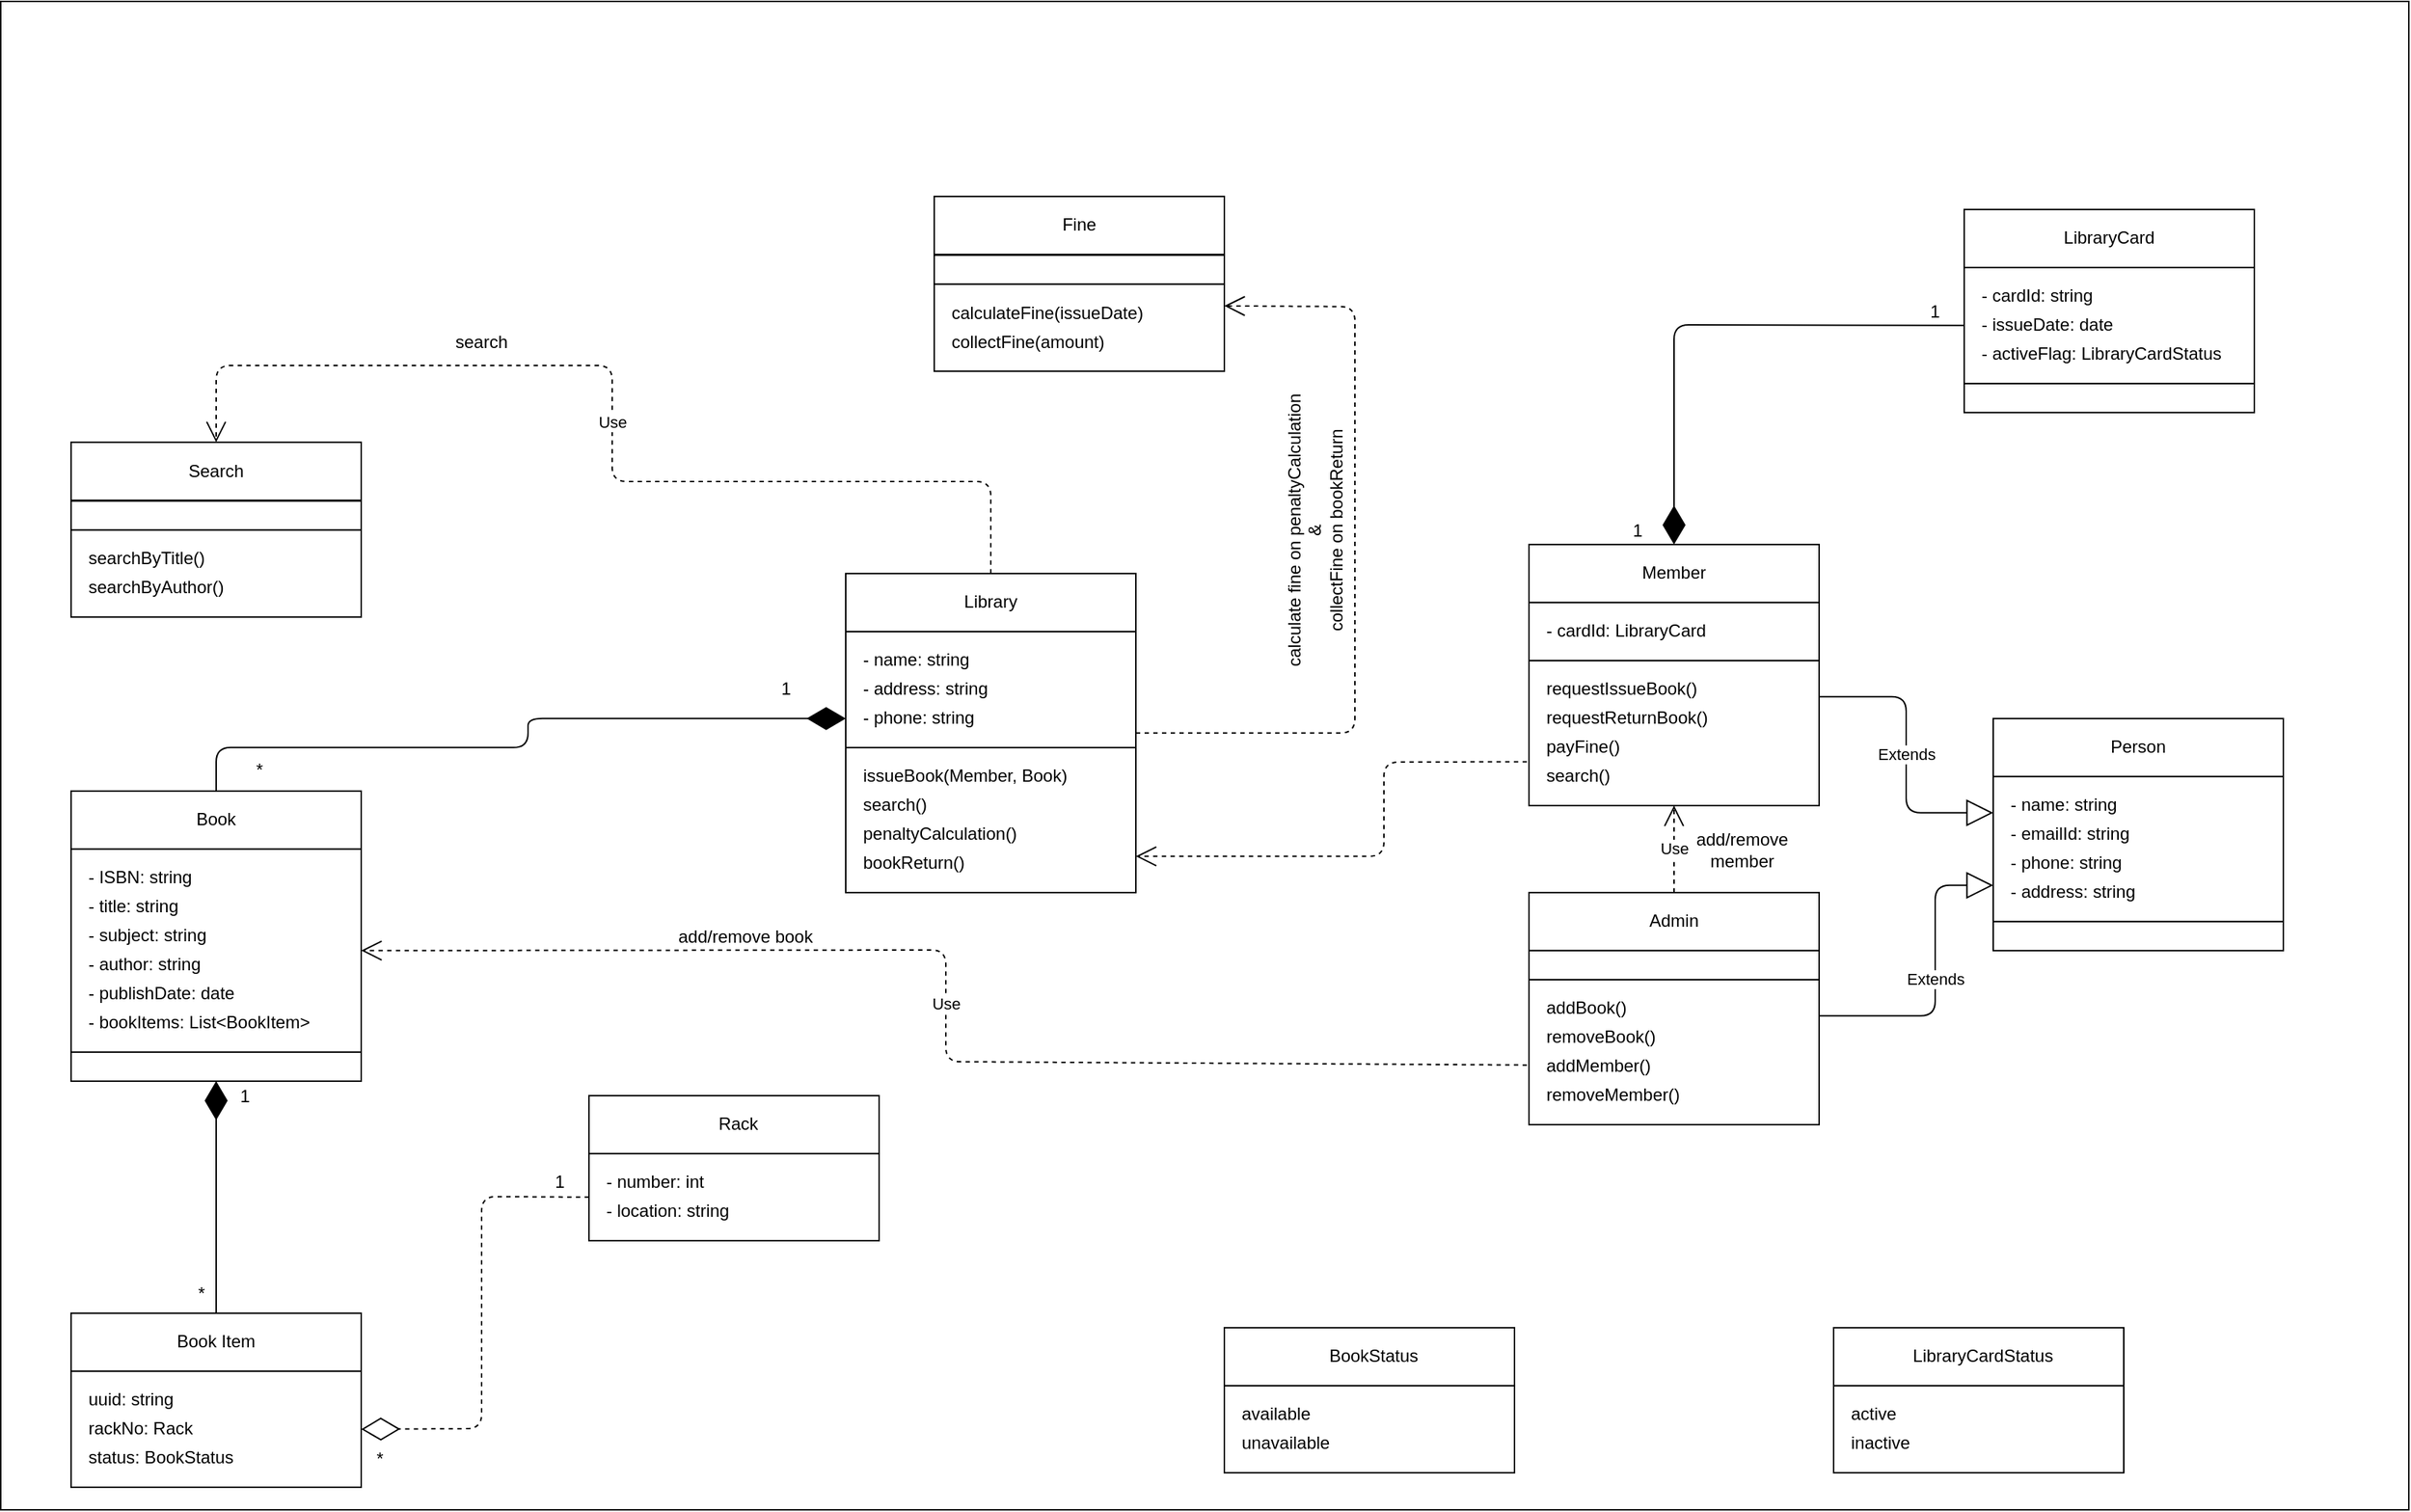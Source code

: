 <mxfile version="11.1.4" type="github"><diagram id="s7njcsF9nKdnhtoldNE7" name="Page-1"><mxGraphModel dx="1564" dy="838" grid="1" gridSize="10" guides="1" tooltips="1" connect="1" arrows="1" fold="1" page="1" pageScale="1" pageWidth="850" pageHeight="1100" math="0" shadow="0"><root><mxCell id="0"/><mxCell id="1" parent="0"/><mxCell id="EaPF-Snw_pq0vIpeS6Bb-161" value="" style="rounded=0;whiteSpace=wrap;html=1;align=left;" vertex="1" parent="1"><mxGeometry x="18.5" y="29" width="1660" height="1040" as="geometry"/></mxCell><mxCell id="EaPF-Snw_pq0vIpeS6Bb-162" value="" style="rounded=0;whiteSpace=wrap;html=1;align=left;" vertex="1" parent="1"><mxGeometry x="67" y="933.429" width="200" height="40" as="geometry"/></mxCell><mxCell id="EaPF-Snw_pq0vIpeS6Bb-163" value="Book Item" style="text;html=1;strokeColor=none;fillColor=none;align=center;verticalAlign=middle;whiteSpace=wrap;rounded=0;" vertex="1" parent="1"><mxGeometry x="122" y="943.429" width="90" height="20" as="geometry"/></mxCell><mxCell id="EaPF-Snw_pq0vIpeS6Bb-164" value="" style="rounded=0;whiteSpace=wrap;html=1;align=left;" vertex="1" parent="1"><mxGeometry x="67" y="973.429" width="200" height="80" as="geometry"/></mxCell><mxCell id="EaPF-Snw_pq0vIpeS6Bb-165" value="uuid: string" style="text;html=1;strokeColor=none;fillColor=none;align=left;verticalAlign=middle;whiteSpace=wrap;rounded=0;" vertex="1" parent="1"><mxGeometry x="77" y="983.429" width="100" height="20" as="geometry"/></mxCell><mxCell id="EaPF-Snw_pq0vIpeS6Bb-166" value="rackNo: Rack" style="text;html=1;strokeColor=none;fillColor=none;align=left;verticalAlign=middle;whiteSpace=wrap;rounded=0;" vertex="1" parent="1"><mxGeometry x="77" y="1003.429" width="120" height="20" as="geometry"/></mxCell><mxCell id="EaPF-Snw_pq0vIpeS6Bb-167" value="status: BookStatus" style="text;html=1;strokeColor=none;fillColor=none;align=left;verticalAlign=middle;whiteSpace=wrap;rounded=0;" vertex="1" parent="1"><mxGeometry x="77" y="1023.429" width="130" height="20" as="geometry"/></mxCell><mxCell id="EaPF-Snw_pq0vIpeS6Bb-168" value="" style="rounded=0;whiteSpace=wrap;html=1;align=left;" vertex="1" parent="1"><mxGeometry x="862" y="943.429" width="200" height="40" as="geometry"/></mxCell><mxCell id="EaPF-Snw_pq0vIpeS6Bb-169" value="BookStatus" style="text;html=1;strokeColor=none;fillColor=none;align=center;verticalAlign=middle;whiteSpace=wrap;rounded=0;" vertex="1" parent="1"><mxGeometry x="944.5" y="953.429" width="40" height="20" as="geometry"/></mxCell><mxCell id="EaPF-Snw_pq0vIpeS6Bb-170" value="" style="rounded=0;whiteSpace=wrap;html=1;align=left;" vertex="1" parent="1"><mxGeometry x="862" y="983.429" width="200" height="60" as="geometry"/></mxCell><mxCell id="EaPF-Snw_pq0vIpeS6Bb-171" value="available&lt;span style=&quot;font-family: &amp;#34;helvetica&amp;#34; , &amp;#34;arial&amp;#34; , sans-serif ; font-size: 0px ; white-space: nowrap&quot;&gt;%3CmxGraphModel%3E%3Croot%3E%3CmxCell%20id%3D%220%22%2F%3E%3CmxCell%20id%3D%221%22%20parent%3D%220%22%2F%3E%3CmxCell%20id%3D%222%22%20value%3D%22-%20bookItems%3A%20List%26amp%3Blt%3BBookItem%26amp%3Bgt%3B%22%20style%3D%22text%3Bhtml%3D1%3BstrokeColor%3Dnone%3BfillColor%3Dnone%3Balign%3Dleft%3BverticalAlign%3Dmiddle%3BwhiteSpace%3Dwrap%3Brounded%3D0%3B%22%20vertex%3D%221%22%20parent%3D%221%22%3E%3CmxGeometry%20x%3D%22280%22%20y%3D%22460%22%20width%3D%22160%22%20height%3D%2220%22%20as%3D%22geometry%22%2F%3E%3C%2FmxCell%3E%3C%2Froot%3E%3C%2FmxGraphModel%3E&lt;/span&gt;" style="text;html=1;strokeColor=none;fillColor=none;align=left;verticalAlign=middle;whiteSpace=wrap;rounded=0;" vertex="1" parent="1"><mxGeometry x="872" y="993.429" width="90" height="20" as="geometry"/></mxCell><mxCell id="EaPF-Snw_pq0vIpeS6Bb-172" value="unavailable&lt;span style=&quot;font-family: &amp;#34;helvetica&amp;#34; , &amp;#34;arial&amp;#34; , sans-serif ; font-size: 0px ; white-space: nowrap&quot;&gt;%3CmxGraphModel%3E%3Croot%3E%3CmxCell%20id%3D%220%22%2F%3E%3CmxCell%20id%3D%221%22%20parent%3D%220%22%2F%3E%3CmxCell%20id%3D%222%22%20value%3D%22-%20bookItems%3A%20List%26amp%3Blt%3BBookItem%26amp%3Bgt%3B%22%20style%3D%22text%3Bhtml%3D1%3BstrokeColor%3Dnone%3BfillColor%3Dnone%3Balign%3Dleft%3BverticalAlign%3Dmiddle%3BwhiteSpace%3Dwrap%3Brounded%3D0%3B%22%20vertex%3D%221%22%20parent%3D%221%22%3E%3CmxGeometry%20x%3D%22280%22%20y%3D%22460%22%20width%3D%22160%22%20height%3D%2220%22%20as%3D%22geometry%22%2F%3E%3C%2FmxCell%3E%3C%2Froot%3E%3C%2FmxGraphModel%3E&lt;/span&gt;" style="text;html=1;strokeColor=none;fillColor=none;align=left;verticalAlign=middle;whiteSpace=wrap;rounded=0;" vertex="1" parent="1"><mxGeometry x="872" y="1013.429" width="90" height="20" as="geometry"/></mxCell><mxCell id="EaPF-Snw_pq0vIpeS6Bb-173" value="" style="rounded=0;whiteSpace=wrap;html=1;align=left;" vertex="1" parent="1"><mxGeometry x="601" y="543.429" width="200" height="100" as="geometry"/></mxCell><mxCell id="EaPF-Snw_pq0vIpeS6Bb-174" value="" style="rounded=0;whiteSpace=wrap;html=1;align=center;" vertex="1" parent="1"><mxGeometry x="601" y="463.429" width="200" height="80" as="geometry"/></mxCell><mxCell id="EaPF-Snw_pq0vIpeS6Bb-175" value="- name: string" style="text;html=1;strokeColor=none;fillColor=none;align=left;verticalAlign=middle;whiteSpace=wrap;rounded=0;" vertex="1" parent="1"><mxGeometry x="611" y="473.429" width="110" height="20" as="geometry"/></mxCell><mxCell id="EaPF-Snw_pq0vIpeS6Bb-176" value="issueBook(Member, Book)" style="text;html=1;strokeColor=none;fillColor=none;align=left;verticalAlign=middle;whiteSpace=wrap;rounded=0;" vertex="1" parent="1"><mxGeometry x="611" y="553.429" width="180" height="20" as="geometry"/></mxCell><mxCell id="EaPF-Snw_pq0vIpeS6Bb-177" value="search()" style="text;html=1;strokeColor=none;fillColor=none;align=left;verticalAlign=middle;whiteSpace=wrap;rounded=0;" vertex="1" parent="1"><mxGeometry x="611" y="573.429" width="180" height="20" as="geometry"/></mxCell><mxCell id="EaPF-Snw_pq0vIpeS6Bb-178" value="penaltyCalculation()" style="text;html=1;strokeColor=none;fillColor=none;align=left;verticalAlign=middle;whiteSpace=wrap;rounded=0;" vertex="1" parent="1"><mxGeometry x="611" y="593.429" width="180" height="20" as="geometry"/></mxCell><mxCell id="EaPF-Snw_pq0vIpeS6Bb-179" value="- address: string" style="text;html=1;strokeColor=none;fillColor=none;align=left;verticalAlign=middle;whiteSpace=wrap;rounded=0;" vertex="1" parent="1"><mxGeometry x="611" y="493.429" width="110" height="20" as="geometry"/></mxCell><mxCell id="EaPF-Snw_pq0vIpeS6Bb-180" value="- phone: string" style="text;html=1;strokeColor=none;fillColor=none;align=left;verticalAlign=middle;whiteSpace=wrap;rounded=0;" vertex="1" parent="1"><mxGeometry x="611" y="513.429" width="110" height="20" as="geometry"/></mxCell><mxCell id="EaPF-Snw_pq0vIpeS6Bb-181" value="" style="rounded=0;whiteSpace=wrap;html=1;align=left;" vertex="1" parent="1"><mxGeometry x="601" y="423.429" width="200" height="40" as="geometry"/></mxCell><mxCell id="EaPF-Snw_pq0vIpeS6Bb-182" value="Library" style="text;html=1;strokeColor=none;fillColor=none;align=center;verticalAlign=middle;whiteSpace=wrap;rounded=0;" vertex="1" parent="1"><mxGeometry x="681" y="433.429" width="40" height="20" as="geometry"/></mxCell><mxCell id="EaPF-Snw_pq0vIpeS6Bb-183" value="bookReturn()" style="text;html=1;strokeColor=none;fillColor=none;align=left;verticalAlign=middle;whiteSpace=wrap;rounded=0;" vertex="1" parent="1"><mxGeometry x="611" y="613.429" width="180" height="20" as="geometry"/></mxCell><mxCell id="EaPF-Snw_pq0vIpeS6Bb-184" value="" style="rounded=0;whiteSpace=wrap;html=1;align=left;" vertex="1" parent="1"><mxGeometry x="1392" y="523.429" width="200" height="40" as="geometry"/></mxCell><mxCell id="EaPF-Snw_pq0vIpeS6Bb-185" value="" style="rounded=0;whiteSpace=wrap;html=1;align=left;" vertex="1" parent="1"><mxGeometry x="1392" y="563.429" width="200" height="100" as="geometry"/></mxCell><mxCell id="EaPF-Snw_pq0vIpeS6Bb-186" value="" style="rounded=0;whiteSpace=wrap;html=1;align=left;" vertex="1" parent="1"><mxGeometry x="1392" y="663.429" width="200" height="20" as="geometry"/></mxCell><mxCell id="EaPF-Snw_pq0vIpeS6Bb-187" value="Person" style="text;html=1;strokeColor=none;fillColor=none;align=center;verticalAlign=middle;whiteSpace=wrap;rounded=0;" vertex="1" parent="1"><mxGeometry x="1472" y="533.429" width="40" height="20" as="geometry"/></mxCell><mxCell id="EaPF-Snw_pq0vIpeS6Bb-188" value="- name: string" style="text;html=1;strokeColor=none;fillColor=none;align=left;verticalAlign=middle;whiteSpace=wrap;rounded=0;" vertex="1" parent="1"><mxGeometry x="1402" y="573.429" width="160" height="20" as="geometry"/></mxCell><mxCell id="EaPF-Snw_pq0vIpeS6Bb-189" value="- emailId: string" style="text;html=1;strokeColor=none;fillColor=none;align=left;verticalAlign=middle;whiteSpace=wrap;rounded=0;" vertex="1" parent="1"><mxGeometry x="1402" y="593.429" width="160" height="20" as="geometry"/></mxCell><mxCell id="EaPF-Snw_pq0vIpeS6Bb-190" value="- phone: string" style="text;html=1;strokeColor=none;fillColor=none;align=left;verticalAlign=middle;whiteSpace=wrap;rounded=0;" vertex="1" parent="1"><mxGeometry x="1402" y="613.429" width="160" height="20" as="geometry"/></mxCell><mxCell id="EaPF-Snw_pq0vIpeS6Bb-191" value="- address: string" style="text;html=1;strokeColor=none;fillColor=none;align=left;verticalAlign=middle;whiteSpace=wrap;rounded=0;" vertex="1" parent="1"><mxGeometry x="1402" y="633.429" width="160" height="20" as="geometry"/></mxCell><mxCell id="EaPF-Snw_pq0vIpeS6Bb-192" value="" style="rounded=0;whiteSpace=wrap;html=1;align=left;" vertex="1" parent="1"><mxGeometry x="1072" y="403.429" width="200" height="40" as="geometry"/></mxCell><mxCell id="EaPF-Snw_pq0vIpeS6Bb-193" value="" style="rounded=0;whiteSpace=wrap;html=1;align=left;" vertex="1" parent="1"><mxGeometry x="1072" y="483.429" width="200" height="100" as="geometry"/></mxCell><mxCell id="EaPF-Snw_pq0vIpeS6Bb-194" value="" style="rounded=0;whiteSpace=wrap;html=1;align=left;" vertex="1" parent="1"><mxGeometry x="1072" y="443.429" width="200" height="40" as="geometry"/></mxCell><mxCell id="EaPF-Snw_pq0vIpeS6Bb-195" value="Member" style="text;html=1;strokeColor=none;fillColor=none;align=center;verticalAlign=middle;whiteSpace=wrap;rounded=0;" vertex="1" parent="1"><mxGeometry x="1152" y="413.429" width="40" height="20" as="geometry"/></mxCell><mxCell id="EaPF-Snw_pq0vIpeS6Bb-196" value="- cardId: LibraryCard" style="text;html=1;strokeColor=none;fillColor=none;align=left;verticalAlign=middle;whiteSpace=wrap;rounded=0;" vertex="1" parent="1"><mxGeometry x="1082" y="453.429" width="170" height="20" as="geometry"/></mxCell><mxCell id="EaPF-Snw_pq0vIpeS6Bb-197" value="requestIssueBook()" style="text;html=1;strokeColor=none;fillColor=none;align=left;verticalAlign=middle;whiteSpace=wrap;rounded=0;" vertex="1" parent="1"><mxGeometry x="1082" y="493.429" width="170" height="20" as="geometry"/></mxCell><mxCell id="EaPF-Snw_pq0vIpeS6Bb-198" value="requestReturnBook()" style="text;html=1;strokeColor=none;fillColor=none;align=left;verticalAlign=middle;whiteSpace=wrap;rounded=0;" vertex="1" parent="1"><mxGeometry x="1082" y="513.429" width="170" height="20" as="geometry"/></mxCell><mxCell id="EaPF-Snw_pq0vIpeS6Bb-199" value="payFine()" style="text;html=1;strokeColor=none;fillColor=none;align=left;verticalAlign=middle;whiteSpace=wrap;rounded=0;" vertex="1" parent="1"><mxGeometry x="1082" y="533.429" width="170" height="20" as="geometry"/></mxCell><mxCell id="EaPF-Snw_pq0vIpeS6Bb-200" value="search()" style="text;html=1;strokeColor=none;fillColor=none;align=left;verticalAlign=middle;whiteSpace=wrap;rounded=0;" vertex="1" parent="1"><mxGeometry x="1082" y="553.429" width="170" height="20" as="geometry"/></mxCell><mxCell id="EaPF-Snw_pq0vIpeS6Bb-201" value="" style="rounded=0;whiteSpace=wrap;html=1;align=left;" vertex="1" parent="1"><mxGeometry x="1072" y="643.429" width="200" height="40" as="geometry"/></mxCell><mxCell id="EaPF-Snw_pq0vIpeS6Bb-202" value="" style="rounded=0;whiteSpace=wrap;html=1;align=left;" vertex="1" parent="1"><mxGeometry x="1072" y="703.429" width="200" height="100" as="geometry"/></mxCell><mxCell id="EaPF-Snw_pq0vIpeS6Bb-203" value="" style="rounded=0;whiteSpace=wrap;html=1;align=left;" vertex="1" parent="1"><mxGeometry x="1072" y="683.429" width="200" height="20" as="geometry"/></mxCell><mxCell id="EaPF-Snw_pq0vIpeS6Bb-204" value="Admin" style="text;html=1;strokeColor=none;fillColor=none;align=center;verticalAlign=middle;whiteSpace=wrap;rounded=0;" vertex="1" parent="1"><mxGeometry x="1152" y="653.429" width="40" height="20" as="geometry"/></mxCell><mxCell id="EaPF-Snw_pq0vIpeS6Bb-205" value="addBook()" style="text;html=1;strokeColor=none;fillColor=none;align=left;verticalAlign=middle;whiteSpace=wrap;rounded=0;" vertex="1" parent="1"><mxGeometry x="1082" y="713.429" width="170" height="20" as="geometry"/></mxCell><mxCell id="EaPF-Snw_pq0vIpeS6Bb-206" value="removeBook()" style="text;html=1;strokeColor=none;fillColor=none;align=left;verticalAlign=middle;whiteSpace=wrap;rounded=0;" vertex="1" parent="1"><mxGeometry x="1082" y="733.429" width="170" height="20" as="geometry"/></mxCell><mxCell id="EaPF-Snw_pq0vIpeS6Bb-207" value="addMember()" style="text;html=1;strokeColor=none;fillColor=none;align=left;verticalAlign=middle;whiteSpace=wrap;rounded=0;" vertex="1" parent="1"><mxGeometry x="1082" y="753.429" width="170" height="20" as="geometry"/></mxCell><mxCell id="EaPF-Snw_pq0vIpeS6Bb-208" value="removeMember()" style="text;html=1;strokeColor=none;fillColor=none;align=left;verticalAlign=middle;whiteSpace=wrap;rounded=0;" vertex="1" parent="1"><mxGeometry x="1082" y="773.429" width="170" height="20" as="geometry"/></mxCell><mxCell id="EaPF-Snw_pq0vIpeS6Bb-209" value="" style="rounded=0;whiteSpace=wrap;html=1;align=left;" vertex="1" parent="1"><mxGeometry x="1372" y="292.429" width="200" height="20" as="geometry"/></mxCell><mxCell id="EaPF-Snw_pq0vIpeS6Bb-210" value="" style="rounded=0;whiteSpace=wrap;html=1;align=center;" vertex="1" parent="1"><mxGeometry x="1372" y="212.429" width="200" height="80" as="geometry"/></mxCell><mxCell id="EaPF-Snw_pq0vIpeS6Bb-211" value="- cardId: string" style="text;html=1;strokeColor=none;fillColor=none;align=left;verticalAlign=middle;whiteSpace=wrap;rounded=0;" vertex="1" parent="1"><mxGeometry x="1382" y="222.429" width="110" height="20" as="geometry"/></mxCell><mxCell id="EaPF-Snw_pq0vIpeS6Bb-212" value="- issueDate: date" style="text;html=1;strokeColor=none;fillColor=none;align=left;verticalAlign=middle;whiteSpace=wrap;rounded=0;" vertex="1" parent="1"><mxGeometry x="1382" y="242.429" width="110" height="20" as="geometry"/></mxCell><mxCell id="EaPF-Snw_pq0vIpeS6Bb-213" value="- activeFlag: LibraryCardStatus" style="text;html=1;strokeColor=none;fillColor=none;align=left;verticalAlign=middle;whiteSpace=wrap;rounded=0;" vertex="1" parent="1"><mxGeometry x="1382" y="262.429" width="180" height="20" as="geometry"/></mxCell><mxCell id="EaPF-Snw_pq0vIpeS6Bb-214" value="" style="rounded=0;whiteSpace=wrap;html=1;align=left;" vertex="1" parent="1"><mxGeometry x="1372" y="172.429" width="200" height="40" as="geometry"/></mxCell><mxCell id="EaPF-Snw_pq0vIpeS6Bb-215" value="LibraryCard" style="text;html=1;strokeColor=none;fillColor=none;align=center;verticalAlign=middle;whiteSpace=wrap;rounded=0;" vertex="1" parent="1"><mxGeometry x="1427" y="182.429" width="90" height="20" as="geometry"/></mxCell><mxCell id="EaPF-Snw_pq0vIpeS6Bb-216" value="" style="rounded=0;whiteSpace=wrap;html=1;align=left;" vertex="1" parent="1"><mxGeometry x="1282" y="943.429" width="200" height="40" as="geometry"/></mxCell><mxCell id="EaPF-Snw_pq0vIpeS6Bb-217" value="LibraryCardStatus" style="text;html=1;strokeColor=none;fillColor=none;align=center;verticalAlign=middle;whiteSpace=wrap;rounded=0;" vertex="1" parent="1"><mxGeometry x="1364.5" y="953.429" width="40" height="20" as="geometry"/></mxCell><mxCell id="EaPF-Snw_pq0vIpeS6Bb-218" value="" style="rounded=0;whiteSpace=wrap;html=1;align=left;" vertex="1" parent="1"><mxGeometry x="1282" y="983.429" width="200" height="60" as="geometry"/></mxCell><mxCell id="EaPF-Snw_pq0vIpeS6Bb-219" value="active" style="text;html=1;strokeColor=none;fillColor=none;align=left;verticalAlign=middle;whiteSpace=wrap;rounded=0;" vertex="1" parent="1"><mxGeometry x="1292" y="993.429" width="90" height="20" as="geometry"/></mxCell><mxCell id="EaPF-Snw_pq0vIpeS6Bb-220" value="inactive" style="text;html=1;strokeColor=none;fillColor=none;align=left;verticalAlign=middle;whiteSpace=wrap;rounded=0;" vertex="1" parent="1"><mxGeometry x="1292" y="1013.429" width="90" height="20" as="geometry"/></mxCell><mxCell id="EaPF-Snw_pq0vIpeS6Bb-221" value="" style="rounded=0;whiteSpace=wrap;html=1;align=left;" vertex="1" parent="1"><mxGeometry x="67" y="573.429" width="200" height="40" as="geometry"/></mxCell><mxCell id="EaPF-Snw_pq0vIpeS6Bb-222" value="Book" style="text;html=1;strokeColor=none;fillColor=none;align=center;verticalAlign=middle;whiteSpace=wrap;rounded=0;" vertex="1" parent="1"><mxGeometry x="147" y="583.429" width="40" height="20" as="geometry"/></mxCell><mxCell id="EaPF-Snw_pq0vIpeS6Bb-223" value="" style="rounded=0;whiteSpace=wrap;html=1;align=left;" vertex="1" parent="1"><mxGeometry x="67" y="613.429" width="200" height="140" as="geometry"/></mxCell><mxCell id="EaPF-Snw_pq0vIpeS6Bb-224" value="- ISBN: string" style="text;html=1;strokeColor=none;fillColor=none;align=left;verticalAlign=middle;whiteSpace=wrap;rounded=0;" vertex="1" parent="1"><mxGeometry x="77" y="623.429" width="140" height="20" as="geometry"/></mxCell><mxCell id="EaPF-Snw_pq0vIpeS6Bb-225" value="- title: string" style="text;html=1;strokeColor=none;fillColor=none;align=left;verticalAlign=middle;whiteSpace=wrap;rounded=0;" vertex="1" parent="1"><mxGeometry x="77" y="643.429" width="110" height="20" as="geometry"/></mxCell><mxCell id="EaPF-Snw_pq0vIpeS6Bb-226" value="- subject: string&lt;br&gt;" style="text;html=1;strokeColor=none;fillColor=none;align=left;verticalAlign=middle;whiteSpace=wrap;rounded=0;" vertex="1" parent="1"><mxGeometry x="77" y="663.429" width="150" height="20" as="geometry"/></mxCell><mxCell id="EaPF-Snw_pq0vIpeS6Bb-227" value="- author: string" style="text;html=1;strokeColor=none;fillColor=none;align=left;verticalAlign=middle;whiteSpace=wrap;rounded=0;" vertex="1" parent="1"><mxGeometry x="77" y="683.429" width="100" height="20" as="geometry"/></mxCell><mxCell id="EaPF-Snw_pq0vIpeS6Bb-228" value="- publishDate: date" style="text;html=1;strokeColor=none;fillColor=none;align=left;verticalAlign=middle;whiteSpace=wrap;rounded=0;" vertex="1" parent="1"><mxGeometry x="77" y="703.429" width="140" height="20" as="geometry"/></mxCell><mxCell id="EaPF-Snw_pq0vIpeS6Bb-229" value="- bookItems: List&amp;lt;BookItem&amp;gt;" style="text;html=1;strokeColor=none;fillColor=none;align=left;verticalAlign=middle;whiteSpace=wrap;rounded=0;" vertex="1" parent="1"><mxGeometry x="77" y="723.429" width="160" height="20" as="geometry"/></mxCell><mxCell id="EaPF-Snw_pq0vIpeS6Bb-230" value="" style="rounded=0;whiteSpace=wrap;html=1;align=left;" vertex="1" parent="1"><mxGeometry x="67" y="753.429" width="200" height="20" as="geometry"/></mxCell><mxCell id="EaPF-Snw_pq0vIpeS6Bb-231" value="" style="rounded=0;whiteSpace=wrap;html=1;align=left;" vertex="1" parent="1"><mxGeometry x="67" y="332.929" width="200" height="40" as="geometry"/></mxCell><mxCell id="EaPF-Snw_pq0vIpeS6Bb-232" value="Search" style="text;html=1;strokeColor=none;fillColor=none;align=center;verticalAlign=middle;whiteSpace=wrap;rounded=0;" vertex="1" parent="1"><mxGeometry x="147" y="342.929" width="40" height="20" as="geometry"/></mxCell><mxCell id="EaPF-Snw_pq0vIpeS6Bb-233" value="" style="rounded=0;whiteSpace=wrap;html=1;align=left;" vertex="1" parent="1"><mxGeometry x="67" y="373.429" width="200" height="20" as="geometry"/></mxCell><mxCell id="EaPF-Snw_pq0vIpeS6Bb-234" value="" style="rounded=0;whiteSpace=wrap;html=1;align=left;" vertex="1" parent="1"><mxGeometry x="67" y="393.429" width="200" height="60" as="geometry"/></mxCell><mxCell id="EaPF-Snw_pq0vIpeS6Bb-235" value="searchByTitle()" style="text;html=1;strokeColor=none;fillColor=none;align=left;verticalAlign=middle;whiteSpace=wrap;rounded=0;" vertex="1" parent="1"><mxGeometry x="77" y="403.429" width="140" height="20" as="geometry"/></mxCell><mxCell id="EaPF-Snw_pq0vIpeS6Bb-236" value="searchByAuthor()" style="text;html=1;strokeColor=none;fillColor=none;align=left;verticalAlign=middle;whiteSpace=wrap;rounded=0;" vertex="1" parent="1"><mxGeometry x="77" y="423.429" width="140" height="20" as="geometry"/></mxCell><mxCell id="EaPF-Snw_pq0vIpeS6Bb-237" value="" style="rounded=0;whiteSpace=wrap;html=1;align=left;" vertex="1" parent="1"><mxGeometry x="662.0" y="163.429" width="200" height="40" as="geometry"/></mxCell><mxCell id="EaPF-Snw_pq0vIpeS6Bb-238" value="Fine" style="text;html=1;strokeColor=none;fillColor=none;align=center;verticalAlign=middle;whiteSpace=wrap;rounded=0;" vertex="1" parent="1"><mxGeometry x="742.0" y="173.429" width="40" height="20" as="geometry"/></mxCell><mxCell id="EaPF-Snw_pq0vIpeS6Bb-239" value="" style="rounded=0;whiteSpace=wrap;html=1;align=left;" vertex="1" parent="1"><mxGeometry x="662.0" y="203.929" width="200" height="20" as="geometry"/></mxCell><mxCell id="EaPF-Snw_pq0vIpeS6Bb-240" value="" style="rounded=0;whiteSpace=wrap;html=1;align=left;" vertex="1" parent="1"><mxGeometry x="662.0" y="223.929" width="200" height="60" as="geometry"/></mxCell><mxCell id="EaPF-Snw_pq0vIpeS6Bb-241" value="calculateFine(issueDate)" style="text;html=1;strokeColor=none;fillColor=none;align=left;verticalAlign=middle;whiteSpace=wrap;rounded=0;" vertex="1" parent="1"><mxGeometry x="672.0" y="233.929" width="140" height="20" as="geometry"/></mxCell><mxCell id="EaPF-Snw_pq0vIpeS6Bb-242" value="collectFine(amount)" style="text;html=1;strokeColor=none;fillColor=none;align=left;verticalAlign=middle;whiteSpace=wrap;rounded=0;" vertex="1" parent="1"><mxGeometry x="672.0" y="253.929" width="140" height="20" as="geometry"/></mxCell><mxCell id="EaPF-Snw_pq0vIpeS6Bb-243" value="Extends" style="endArrow=block;endSize=16;endFill=0;html=1;entryX=0;entryY=0.25;entryDx=0;entryDy=0;exitX=1;exitY=0.25;exitDx=0;exitDy=0;" edge="1" parent="1" source="EaPF-Snw_pq0vIpeS6Bb-193" target="EaPF-Snw_pq0vIpeS6Bb-185"><mxGeometry width="160" relative="1" as="geometry"><mxPoint x="1312" y="513.429" as="sourcePoint"/><mxPoint x="1372" y="613.429" as="targetPoint"/><Array as="points"><mxPoint x="1332" y="508.429"/><mxPoint x="1332" y="588.429"/></Array></mxGeometry></mxCell><mxCell id="EaPF-Snw_pq0vIpeS6Bb-244" value="Extends" style="endArrow=block;endSize=16;endFill=0;html=1;exitX=1;exitY=0.25;exitDx=0;exitDy=0;entryX=0;entryY=0.75;entryDx=0;entryDy=0;" edge="1" parent="1" source="EaPF-Snw_pq0vIpeS6Bb-202" target="EaPF-Snw_pq0vIpeS6Bb-185"><mxGeometry width="160" relative="1" as="geometry"><mxPoint x="1282" y="733.429" as="sourcePoint"/><mxPoint x="1352" y="613.429" as="targetPoint"/><Array as="points"><mxPoint x="1352" y="728.429"/><mxPoint x="1352" y="638.429"/></Array></mxGeometry></mxCell><mxCell id="EaPF-Snw_pq0vIpeS6Bb-245" value="" style="endArrow=diamondThin;endFill=1;endSize=24;html=1;entryX=0.5;entryY=0;entryDx=0;entryDy=0;exitX=0;exitY=0.5;exitDx=0;exitDy=0;" edge="1" parent="1" target="EaPF-Snw_pq0vIpeS6Bb-192" source="EaPF-Snw_pq0vIpeS6Bb-210"><mxGeometry width="160" relative="1" as="geometry"><mxPoint x="1332" y="183.429" as="sourcePoint"/><mxPoint x="1292" y="283.429" as="targetPoint"/><Array as="points"><mxPoint x="1172" y="252"/></Array></mxGeometry></mxCell><mxCell id="EaPF-Snw_pq0vIpeS6Bb-246" value="" style="endArrow=diamondThin;endFill=1;endSize=24;html=1;entryX=0.5;entryY=1;entryDx=0;entryDy=0;exitX=0.5;exitY=0;exitDx=0;exitDy=0;" edge="1" parent="1" source="EaPF-Snw_pq0vIpeS6Bb-162" target="EaPF-Snw_pq0vIpeS6Bb-230"><mxGeometry width="160" relative="1" as="geometry"><mxPoint x="297" y="803.429" as="sourcePoint"/><mxPoint x="527.0" y="583.429" as="targetPoint"/></mxGeometry></mxCell><mxCell id="EaPF-Snw_pq0vIpeS6Bb-247" value="" style="endArrow=open;endFill=1;endSize=12;html=1;entryX=1;entryY=0.25;entryDx=0;entryDy=0;dashed=1;" edge="1" parent="1" target="EaPF-Snw_pq0vIpeS6Bb-240"><mxGeometry width="160" relative="1" as="geometry"><mxPoint x="801" y="533.429" as="sourcePoint"/><mxPoint x="932" y="183.429" as="targetPoint"/><Array as="points"><mxPoint x="952" y="533.429"/><mxPoint x="952" y="239.429"/></Array></mxGeometry></mxCell><mxCell id="EaPF-Snw_pq0vIpeS6Bb-248" value="calculate fine on penaltyCalculation&lt;br&gt;&amp;amp;&lt;br&gt;collectFine on bookReturn" style="text;html=1;strokeColor=none;fillColor=none;align=center;verticalAlign=middle;whiteSpace=wrap;rounded=0;rotation=-90;" vertex="1" parent="1"><mxGeometry x="829" y="383.429" width="192" height="20" as="geometry"/></mxCell><mxCell id="EaPF-Snw_pq0vIpeS6Bb-249" value="" style="endArrow=open;endFill=1;endSize=12;html=1;exitX=-0.007;exitY=0.698;exitDx=0;exitDy=0;exitPerimeter=0;entryX=1;entryY=0.75;entryDx=0;entryDy=0;dashed=1;" edge="1" parent="1" source="EaPF-Snw_pq0vIpeS6Bb-193" target="EaPF-Snw_pq0vIpeS6Bb-173"><mxGeometry width="160" relative="1" as="geometry"><mxPoint x="821" y="553.429" as="sourcePoint"/><mxPoint x="832" y="574.095" as="targetPoint"/><Array as="points"><mxPoint x="972" y="553.429"/><mxPoint x="972" y="618.429"/></Array></mxGeometry></mxCell><mxCell id="EaPF-Snw_pq0vIpeS6Bb-250" value="" style="endArrow=diamondThin;endFill=1;endSize=24;html=1;entryX=0;entryY=0.75;entryDx=0;entryDy=0;exitX=0.5;exitY=0;exitDx=0;exitDy=0;" edge="1" parent="1" source="EaPF-Snw_pq0vIpeS6Bb-221" target="EaPF-Snw_pq0vIpeS6Bb-174"><mxGeometry width="160" relative="1" as="geometry"><mxPoint x="412.0" y="683.429" as="sourcePoint"/><mxPoint x="412.0" y="523.429" as="targetPoint"/><Array as="points"><mxPoint x="167" y="543.429"/><mxPoint x="382" y="543.429"/><mxPoint x="382" y="523.429"/></Array></mxGeometry></mxCell><mxCell id="EaPF-Snw_pq0vIpeS6Bb-252" value="search" style="text;html=1;strokeColor=none;fillColor=none;align=center;verticalAlign=middle;whiteSpace=wrap;rounded=0;" vertex="1" parent="1"><mxGeometry x="330" y="253.929" width="40" height="20" as="geometry"/></mxCell><mxCell id="EaPF-Snw_pq0vIpeS6Bb-253" value="1" style="text;html=1;strokeColor=none;fillColor=none;align=center;verticalAlign=middle;whiteSpace=wrap;rounded=0;" vertex="1" parent="1"><mxGeometry x="540" y="493" width="40" height="20" as="geometry"/></mxCell><mxCell id="EaPF-Snw_pq0vIpeS6Bb-254" value="*" style="text;html=1;strokeColor=none;fillColor=none;align=center;verticalAlign=middle;whiteSpace=wrap;rounded=0;" vertex="1" parent="1"><mxGeometry x="177" y="549" width="40" height="20" as="geometry"/></mxCell><mxCell id="EaPF-Snw_pq0vIpeS6Bb-255" value="1" style="text;html=1;strokeColor=none;fillColor=none;align=center;verticalAlign=middle;whiteSpace=wrap;rounded=0;" vertex="1" parent="1"><mxGeometry x="167" y="773.5" width="40" height="20" as="geometry"/></mxCell><mxCell id="EaPF-Snw_pq0vIpeS6Bb-257" value="*" style="text;html=1;strokeColor=none;fillColor=none;align=center;verticalAlign=middle;whiteSpace=wrap;rounded=0;" vertex="1" parent="1"><mxGeometry x="137" y="910" width="40" height="20" as="geometry"/></mxCell><mxCell id="EaPF-Snw_pq0vIpeS6Bb-258" value="1" style="text;html=1;strokeColor=none;fillColor=none;align=center;verticalAlign=middle;whiteSpace=wrap;rounded=0;" vertex="1" parent="1"><mxGeometry x="1332" y="232.5" width="40" height="20" as="geometry"/></mxCell><mxCell id="EaPF-Snw_pq0vIpeS6Bb-259" value="1" style="text;html=1;strokeColor=none;fillColor=none;align=center;verticalAlign=middle;whiteSpace=wrap;rounded=0;" vertex="1" parent="1"><mxGeometry x="1127" y="383.5" width="40" height="20" as="geometry"/></mxCell><mxCell id="EaPF-Snw_pq0vIpeS6Bb-260" value="Use" style="endArrow=open;endSize=12;dashed=1;html=1;entryX=0.5;entryY=0;entryDx=0;entryDy=0;exitX=0.5;exitY=0;exitDx=0;exitDy=0;" edge="1" parent="1" source="EaPF-Snw_pq0vIpeS6Bb-181" target="EaPF-Snw_pq0vIpeS6Bb-231"><mxGeometry width="160" relative="1" as="geometry"><mxPoint x="310" y="290" as="sourcePoint"/><mxPoint x="470" y="290" as="targetPoint"/><Array as="points"><mxPoint x="701" y="360"/><mxPoint x="440" y="360"/><mxPoint x="440" y="280"/><mxPoint x="167" y="280"/></Array></mxGeometry></mxCell><mxCell id="EaPF-Snw_pq0vIpeS6Bb-262" value="add/remove book" style="text;html=1;strokeColor=none;fillColor=none;align=center;verticalAlign=middle;whiteSpace=wrap;rounded=0;fontFamily=Helvetica;" vertex="1" parent="1"><mxGeometry x="453" y="663.5" width="158" height="20" as="geometry"/></mxCell><mxCell id="EaPF-Snw_pq0vIpeS6Bb-263" value="Use" style="endArrow=open;endSize=12;dashed=1;html=1;entryX=1;entryY=0.5;entryDx=0;entryDy=0;exitX=-0.007;exitY=0.589;exitDx=0;exitDy=0;exitPerimeter=0;" edge="1" parent="1" source="EaPF-Snw_pq0vIpeS6Bb-202" target="EaPF-Snw_pq0vIpeS6Bb-223"><mxGeometry width="160" relative="1" as="geometry"><mxPoint x="540" y="710" as="sourcePoint"/><mxPoint x="700" y="710" as="targetPoint"/><Array as="points"><mxPoint x="670" y="760"/><mxPoint x="670" y="683"/></Array></mxGeometry></mxCell><mxCell id="EaPF-Snw_pq0vIpeS6Bb-264" value="Use" style="endArrow=open;endSize=12;dashed=1;html=1;entryX=0.5;entryY=1;entryDx=0;entryDy=0;exitX=0.5;exitY=0;exitDx=0;exitDy=0;" edge="1" parent="1" source="EaPF-Snw_pq0vIpeS6Bb-201" target="EaPF-Snw_pq0vIpeS6Bb-193"><mxGeometry width="160" relative="1" as="geometry"><mxPoint x="1020" y="610" as="sourcePoint"/><mxPoint x="1180" y="610" as="targetPoint"/></mxGeometry></mxCell><mxCell id="EaPF-Snw_pq0vIpeS6Bb-265" value="add/remove member" style="text;html=1;strokeColor=none;fillColor=none;align=center;verticalAlign=middle;whiteSpace=wrap;rounded=0;fontFamily=Helvetica;" vertex="1" parent="1"><mxGeometry x="1180" y="604" width="78" height="20" as="geometry"/></mxCell><mxCell id="EaPF-Snw_pq0vIpeS6Bb-273" value="" style="rounded=0;whiteSpace=wrap;html=1;align=left;" vertex="1" parent="1"><mxGeometry x="424" y="783.429" width="200" height="40" as="geometry"/></mxCell><mxCell id="EaPF-Snw_pq0vIpeS6Bb-274" value="Rack" style="text;html=1;strokeColor=none;fillColor=none;align=center;verticalAlign=middle;whiteSpace=wrap;rounded=0;" vertex="1" parent="1"><mxGeometry x="506.5" y="793.429" width="40" height="20" as="geometry"/></mxCell><mxCell id="EaPF-Snw_pq0vIpeS6Bb-275" value="" style="rounded=0;whiteSpace=wrap;html=1;align=left;" vertex="1" parent="1"><mxGeometry x="424" y="823.429" width="200" height="60" as="geometry"/></mxCell><mxCell id="EaPF-Snw_pq0vIpeS6Bb-276" value="- number: int" style="text;html=1;strokeColor=none;fillColor=none;align=left;verticalAlign=middle;whiteSpace=wrap;rounded=0;" vertex="1" parent="1"><mxGeometry x="434" y="833.429" width="90" height="20" as="geometry"/></mxCell><mxCell id="EaPF-Snw_pq0vIpeS6Bb-277" value="- location: string" style="text;html=1;strokeColor=none;fillColor=none;align=left;verticalAlign=middle;whiteSpace=wrap;rounded=0;" vertex="1" parent="1"><mxGeometry x="434" y="853.429" width="90" height="20" as="geometry"/></mxCell><mxCell id="EaPF-Snw_pq0vIpeS6Bb-278" value="" style="endArrow=diamondThin;endFill=0;endSize=24;html=1;dashed=1;fontFamily=Helvetica;align=center;entryX=1;entryY=0.5;entryDx=0;entryDy=0;exitX=0;exitY=0.5;exitDx=0;exitDy=0;" edge="1" parent="1" source="EaPF-Snw_pq0vIpeS6Bb-275" target="EaPF-Snw_pq0vIpeS6Bb-164"><mxGeometry width="160" relative="1" as="geometry"><mxPoint x="217" y="863" as="sourcePoint"/><mxPoint x="377" y="863" as="targetPoint"/><Array as="points"><mxPoint x="350" y="853"/><mxPoint x="350" y="1013"/></Array></mxGeometry></mxCell><mxCell id="EaPF-Snw_pq0vIpeS6Bb-279" value="1" style="text;html=1;strokeColor=none;fillColor=none;align=center;verticalAlign=middle;whiteSpace=wrap;rounded=0;fontFamily=Helvetica;" vertex="1" parent="1"><mxGeometry x="384" y="833" width="40" height="20" as="geometry"/></mxCell><mxCell id="EaPF-Snw_pq0vIpeS6Bb-280" value="*" style="text;html=1;strokeColor=none;fillColor=none;align=center;verticalAlign=middle;whiteSpace=wrap;rounded=0;fontFamily=Helvetica;" vertex="1" parent="1"><mxGeometry x="260" y="1023.5" width="40" height="20" as="geometry"/></mxCell></root></mxGraphModel></diagram></mxfile>